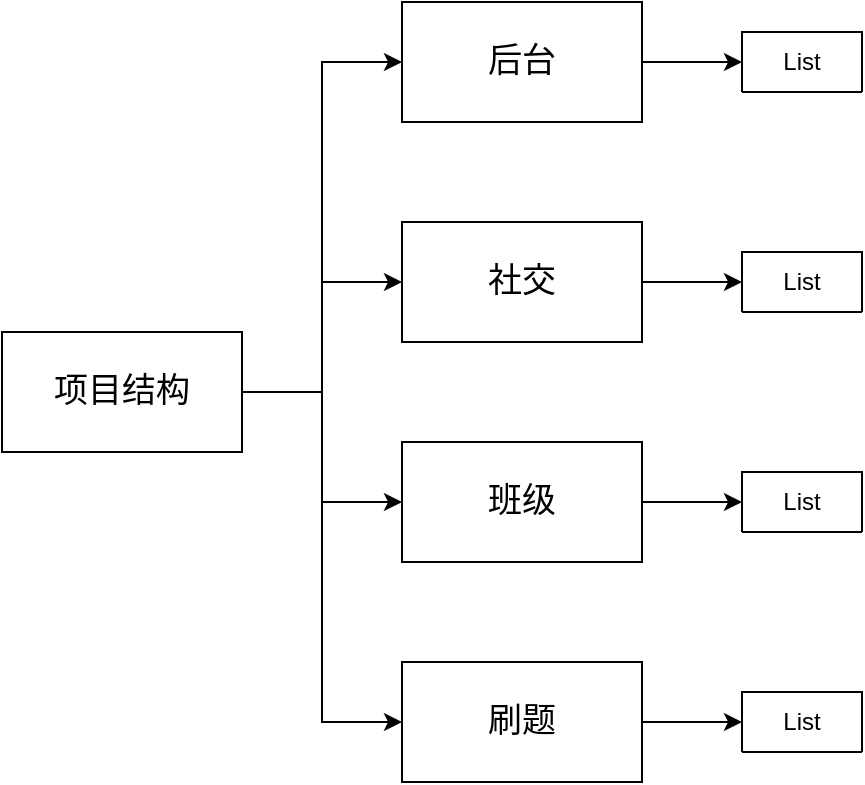 <mxfile version="28.1.2">
  <diagram name="第 1 页" id="lpf4DzojsoYpxmaId6u5">
    <mxGraphModel dx="786" dy="610" grid="1" gridSize="10" guides="1" tooltips="1" connect="1" arrows="1" fold="1" page="1" pageScale="1" pageWidth="827" pageHeight="1169" math="0" shadow="0">
      <root>
        <mxCell id="0" />
        <mxCell id="1" parent="0" />
        <mxCell id="sOmynEeHiRWaCo1nHPpW-6" style="edgeStyle=orthogonalEdgeStyle;rounded=0;orthogonalLoop=1;jettySize=auto;html=1;exitX=1;exitY=0.5;exitDx=0;exitDy=0;entryX=0;entryY=0.5;entryDx=0;entryDy=0;fontFamily=MSans;fontSize=17;" edge="1" parent="1" source="sOmynEeHiRWaCo1nHPpW-1" target="sOmynEeHiRWaCo1nHPpW-3">
          <mxGeometry relative="1" as="geometry" />
        </mxCell>
        <mxCell id="sOmynEeHiRWaCo1nHPpW-7" style="edgeStyle=orthogonalEdgeStyle;rounded=0;orthogonalLoop=1;jettySize=auto;html=1;exitX=1;exitY=0.5;exitDx=0;exitDy=0;entryX=0;entryY=0.5;entryDx=0;entryDy=0;fontFamily=MSans;fontSize=17;" edge="1" parent="1" source="sOmynEeHiRWaCo1nHPpW-1" target="sOmynEeHiRWaCo1nHPpW-2">
          <mxGeometry relative="1" as="geometry" />
        </mxCell>
        <mxCell id="sOmynEeHiRWaCo1nHPpW-8" style="edgeStyle=orthogonalEdgeStyle;rounded=0;orthogonalLoop=1;jettySize=auto;html=1;exitX=1;exitY=0.5;exitDx=0;exitDy=0;entryX=0;entryY=0.5;entryDx=0;entryDy=0;fontFamily=MSans;fontSize=17;" edge="1" parent="1" source="sOmynEeHiRWaCo1nHPpW-1" target="sOmynEeHiRWaCo1nHPpW-4">
          <mxGeometry relative="1" as="geometry" />
        </mxCell>
        <mxCell id="sOmynEeHiRWaCo1nHPpW-9" style="edgeStyle=orthogonalEdgeStyle;rounded=0;orthogonalLoop=1;jettySize=auto;html=1;exitX=1;exitY=0.5;exitDx=0;exitDy=0;entryX=0;entryY=0.5;entryDx=0;entryDy=0;fontFamily=MSans;fontSize=17;" edge="1" parent="1" source="sOmynEeHiRWaCo1nHPpW-1" target="sOmynEeHiRWaCo1nHPpW-5">
          <mxGeometry relative="1" as="geometry" />
        </mxCell>
        <mxCell id="sOmynEeHiRWaCo1nHPpW-1" value="项目结构" style="rounded=0;whiteSpace=wrap;html=1;fontFamily=MSans;fontSize=17;" vertex="1" parent="1">
          <mxGeometry x="30" y="290" width="120" height="60" as="geometry" />
        </mxCell>
        <mxCell id="sOmynEeHiRWaCo1nHPpW-33" style="edgeStyle=orthogonalEdgeStyle;rounded=0;orthogonalLoop=1;jettySize=auto;html=1;exitX=1;exitY=0.5;exitDx=0;exitDy=0;entryX=0;entryY=0.5;entryDx=0;entryDy=0;" edge="1" parent="1" source="sOmynEeHiRWaCo1nHPpW-2" target="sOmynEeHiRWaCo1nHPpW-25">
          <mxGeometry relative="1" as="geometry" />
        </mxCell>
        <mxCell id="sOmynEeHiRWaCo1nHPpW-2" value="社交" style="rounded=0;whiteSpace=wrap;html=1;fontFamily=MSans;fontSize=17;" vertex="1" parent="1">
          <mxGeometry x="230" y="235" width="120" height="60" as="geometry" />
        </mxCell>
        <mxCell id="sOmynEeHiRWaCo1nHPpW-22" style="edgeStyle=orthogonalEdgeStyle;rounded=0;orthogonalLoop=1;jettySize=auto;html=1;exitX=1;exitY=0.5;exitDx=0;exitDy=0;entryX=0;entryY=0.5;entryDx=0;entryDy=0;" edge="1" parent="1" source="sOmynEeHiRWaCo1nHPpW-3" target="sOmynEeHiRWaCo1nHPpW-18">
          <mxGeometry relative="1" as="geometry" />
        </mxCell>
        <mxCell id="sOmynEeHiRWaCo1nHPpW-3" value="后台" style="rounded=0;whiteSpace=wrap;html=1;fontFamily=MSans;fontSize=17;" vertex="1" parent="1">
          <mxGeometry x="230" y="125" width="120" height="60" as="geometry" />
        </mxCell>
        <mxCell id="sOmynEeHiRWaCo1nHPpW-34" style="edgeStyle=orthogonalEdgeStyle;rounded=0;orthogonalLoop=1;jettySize=auto;html=1;exitX=1;exitY=0.5;exitDx=0;exitDy=0;entryX=0;entryY=0.5;entryDx=0;entryDy=0;" edge="1" parent="1" source="sOmynEeHiRWaCo1nHPpW-4" target="sOmynEeHiRWaCo1nHPpW-29">
          <mxGeometry relative="1" as="geometry" />
        </mxCell>
        <mxCell id="sOmynEeHiRWaCo1nHPpW-4" value="班级" style="rounded=0;whiteSpace=wrap;html=1;fontFamily=MSans;fontSize=17;" vertex="1" parent="1">
          <mxGeometry x="230" y="345" width="120" height="60" as="geometry" />
        </mxCell>
        <mxCell id="sOmynEeHiRWaCo1nHPpW-16" style="edgeStyle=orthogonalEdgeStyle;rounded=0;orthogonalLoop=1;jettySize=auto;html=1;exitX=1;exitY=0.5;exitDx=0;exitDy=0;entryX=0;entryY=0.5;entryDx=0;entryDy=0;" edge="1" parent="1" source="sOmynEeHiRWaCo1nHPpW-5" target="sOmynEeHiRWaCo1nHPpW-12">
          <mxGeometry relative="1" as="geometry" />
        </mxCell>
        <mxCell id="sOmynEeHiRWaCo1nHPpW-5" value="刷题" style="rounded=0;whiteSpace=wrap;html=1;fontFamily=MSans;fontSize=17;" vertex="1" parent="1">
          <mxGeometry x="230" y="455" width="120" height="60" as="geometry" />
        </mxCell>
        <mxCell id="sOmynEeHiRWaCo1nHPpW-12" value="List" style="swimlane;fontStyle=0;childLayout=stackLayout;horizontal=1;startSize=30;horizontalStack=0;resizeParent=1;resizeParentMax=0;resizeLast=0;collapsible=1;marginBottom=0;whiteSpace=wrap;html=1;" vertex="1" collapsed="1" parent="1">
          <mxGeometry x="400" y="470" width="60" height="30" as="geometry">
            <mxRectangle x="400" y="470" width="140" height="150" as="alternateBounds" />
          </mxGeometry>
        </mxCell>
        <mxCell id="sOmynEeHiRWaCo1nHPpW-13" value="- 获取题目列表" style="text;strokeColor=none;fillColor=none;align=left;verticalAlign=middle;spacingLeft=4;spacingRight=4;overflow=hidden;points=[[0,0.5],[1,0.5]];portConstraint=eastwest;rotatable=0;whiteSpace=wrap;html=1;" vertex="1" parent="sOmynEeHiRWaCo1nHPpW-12">
          <mxGeometry y="30" width="140" height="30" as="geometry" />
        </mxCell>
        <mxCell id="sOmynEeHiRWaCo1nHPpW-14" value="- 搜索题目（题目id，模糊匹配）" style="text;strokeColor=none;fillColor=none;align=left;verticalAlign=middle;spacingLeft=4;spacingRight=4;overflow=hidden;points=[[0,0.5],[1,0.5]];portConstraint=eastwest;rotatable=0;whiteSpace=wrap;html=1;" vertex="1" parent="sOmynEeHiRWaCo1nHPpW-12">
          <mxGeometry y="60" width="140" height="30" as="geometry" />
        </mxCell>
        <mxCell id="sOmynEeHiRWaCo1nHPpW-15" value="- 获取题目详细信息" style="text;strokeColor=none;fillColor=none;align=left;verticalAlign=middle;spacingLeft=4;spacingRight=4;overflow=hidden;points=[[0,0.5],[1,0.5]];portConstraint=eastwest;rotatable=0;whiteSpace=wrap;html=1;" vertex="1" parent="sOmynEeHiRWaCo1nHPpW-12">
          <mxGeometry y="90" width="140" height="30" as="geometry" />
        </mxCell>
        <mxCell id="sOmynEeHiRWaCo1nHPpW-17" value="- 提交评测" style="text;strokeColor=none;fillColor=none;align=left;verticalAlign=middle;spacingLeft=4;spacingRight=4;overflow=hidden;points=[[0,0.5],[1,0.5]];portConstraint=eastwest;rotatable=0;whiteSpace=wrap;html=1;" vertex="1" parent="sOmynEeHiRWaCo1nHPpW-12">
          <mxGeometry y="120" width="140" height="30" as="geometry" />
        </mxCell>
        <mxCell id="sOmynEeHiRWaCo1nHPpW-18" value="List" style="swimlane;fontStyle=0;childLayout=stackLayout;horizontal=1;startSize=30;horizontalStack=0;resizeParent=1;resizeParentMax=0;resizeLast=0;collapsible=1;marginBottom=0;whiteSpace=wrap;html=1;" vertex="1" collapsed="1" parent="1">
          <mxGeometry x="400" y="140" width="60" height="30" as="geometry">
            <mxRectangle x="414" y="140" width="140" height="60" as="alternateBounds" />
          </mxGeometry>
        </mxCell>
        <mxCell id="sOmynEeHiRWaCo1nHPpW-19" value="- 用户，话题，题目，班级的crud" style="text;strokeColor=none;fillColor=none;align=left;verticalAlign=middle;spacingLeft=4;spacingRight=4;overflow=hidden;points=[[0,0.5],[1,0.5]];portConstraint=eastwest;rotatable=0;whiteSpace=wrap;html=1;" vertex="1" parent="sOmynEeHiRWaCo1nHPpW-18">
          <mxGeometry y="30" width="140" height="30" as="geometry" />
        </mxCell>
        <mxCell id="sOmynEeHiRWaCo1nHPpW-25" value="List" style="swimlane;fontStyle=0;childLayout=stackLayout;horizontal=1;startSize=30;horizontalStack=0;resizeParent=1;resizeParentMax=0;resizeLast=0;collapsible=1;marginBottom=0;whiteSpace=wrap;html=1;" vertex="1" collapsed="1" parent="1">
          <mxGeometry x="400" y="250" width="60" height="30" as="geometry">
            <mxRectangle x="350" y="260" width="140" height="120" as="alternateBounds" />
          </mxGeometry>
        </mxCell>
        <mxCell id="sOmynEeHiRWaCo1nHPpW-26" value="Item 1" style="text;strokeColor=none;fillColor=none;align=left;verticalAlign=middle;spacingLeft=4;spacingRight=4;overflow=hidden;points=[[0,0.5],[1,0.5]];portConstraint=eastwest;rotatable=0;whiteSpace=wrap;html=1;" vertex="1" parent="sOmynEeHiRWaCo1nHPpW-25">
          <mxGeometry y="30" width="140" height="30" as="geometry" />
        </mxCell>
        <mxCell id="sOmynEeHiRWaCo1nHPpW-27" value="Item 2" style="text;strokeColor=none;fillColor=none;align=left;verticalAlign=middle;spacingLeft=4;spacingRight=4;overflow=hidden;points=[[0,0.5],[1,0.5]];portConstraint=eastwest;rotatable=0;whiteSpace=wrap;html=1;" vertex="1" parent="sOmynEeHiRWaCo1nHPpW-25">
          <mxGeometry y="60" width="140" height="30" as="geometry" />
        </mxCell>
        <mxCell id="sOmynEeHiRWaCo1nHPpW-28" value="Item 3" style="text;strokeColor=none;fillColor=none;align=left;verticalAlign=middle;spacingLeft=4;spacingRight=4;overflow=hidden;points=[[0,0.5],[1,0.5]];portConstraint=eastwest;rotatable=0;whiteSpace=wrap;html=1;" vertex="1" parent="sOmynEeHiRWaCo1nHPpW-25">
          <mxGeometry y="90" width="140" height="30" as="geometry" />
        </mxCell>
        <mxCell id="sOmynEeHiRWaCo1nHPpW-29" value="List" style="swimlane;fontStyle=0;childLayout=stackLayout;horizontal=1;startSize=30;horizontalStack=0;resizeParent=1;resizeParentMax=0;resizeLast=0;collapsible=1;marginBottom=0;whiteSpace=wrap;html=1;" vertex="1" collapsed="1" parent="1">
          <mxGeometry x="400" y="360" width="60" height="30" as="geometry">
            <mxRectangle x="350" y="260" width="140" height="120" as="alternateBounds" />
          </mxGeometry>
        </mxCell>
        <mxCell id="sOmynEeHiRWaCo1nHPpW-30" value="Item 1" style="text;strokeColor=none;fillColor=none;align=left;verticalAlign=middle;spacingLeft=4;spacingRight=4;overflow=hidden;points=[[0,0.5],[1,0.5]];portConstraint=eastwest;rotatable=0;whiteSpace=wrap;html=1;" vertex="1" parent="sOmynEeHiRWaCo1nHPpW-29">
          <mxGeometry y="30" width="140" height="30" as="geometry" />
        </mxCell>
        <mxCell id="sOmynEeHiRWaCo1nHPpW-31" value="Item 2" style="text;strokeColor=none;fillColor=none;align=left;verticalAlign=middle;spacingLeft=4;spacingRight=4;overflow=hidden;points=[[0,0.5],[1,0.5]];portConstraint=eastwest;rotatable=0;whiteSpace=wrap;html=1;" vertex="1" parent="sOmynEeHiRWaCo1nHPpW-29">
          <mxGeometry y="60" width="140" height="30" as="geometry" />
        </mxCell>
        <mxCell id="sOmynEeHiRWaCo1nHPpW-32" value="Item 3" style="text;strokeColor=none;fillColor=none;align=left;verticalAlign=middle;spacingLeft=4;spacingRight=4;overflow=hidden;points=[[0,0.5],[1,0.5]];portConstraint=eastwest;rotatable=0;whiteSpace=wrap;html=1;" vertex="1" parent="sOmynEeHiRWaCo1nHPpW-29">
          <mxGeometry y="90" width="140" height="30" as="geometry" />
        </mxCell>
      </root>
    </mxGraphModel>
  </diagram>
</mxfile>
